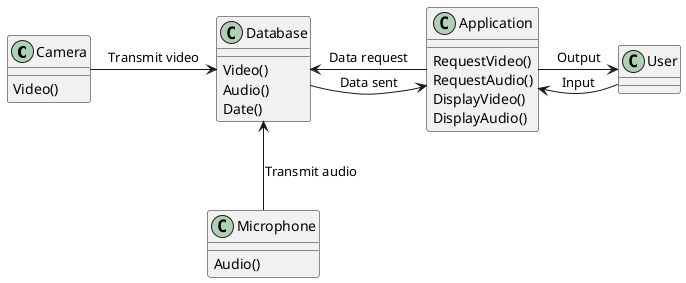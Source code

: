 @startuml

class Camera {
    Video()
}
class Database {
    Video()
    Audio()
    Date()
}
class Application{
    RequestVideo()
    RequestAudio()
    DisplayVideo()
    DisplayAudio()
}
class User
class Microphone {
    Audio()
}
Camera->Database : Transmit video
Microphone-u-> Database : Transmit audio
Database -> Application  : Data sent
Application -> Database : Data request
Application -> User : Output
User -> Application : Input

@enduml